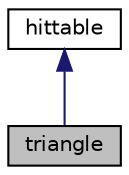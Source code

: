 digraph "triangle"
{
 // LATEX_PDF_SIZE
  edge [fontname="Helvetica",fontsize="10",labelfontname="Helvetica",labelfontsize="10"];
  node [fontname="Helvetica",fontsize="10",shape=record];
  Node1 [label="triangle",height=0.2,width=0.4,color="black", fillcolor="grey75", style="filled", fontcolor="black",tooltip="Hittable derived class for a hittable triangle."];
  Node2 -> Node1 [dir="back",color="midnightblue",fontsize="10",style="solid",fontname="Helvetica"];
  Node2 [label="hittable",height=0.2,width=0.4,color="black", fillcolor="white", style="filled",URL="$classhittable.html",tooltip="Base class for hittable objects."];
}
